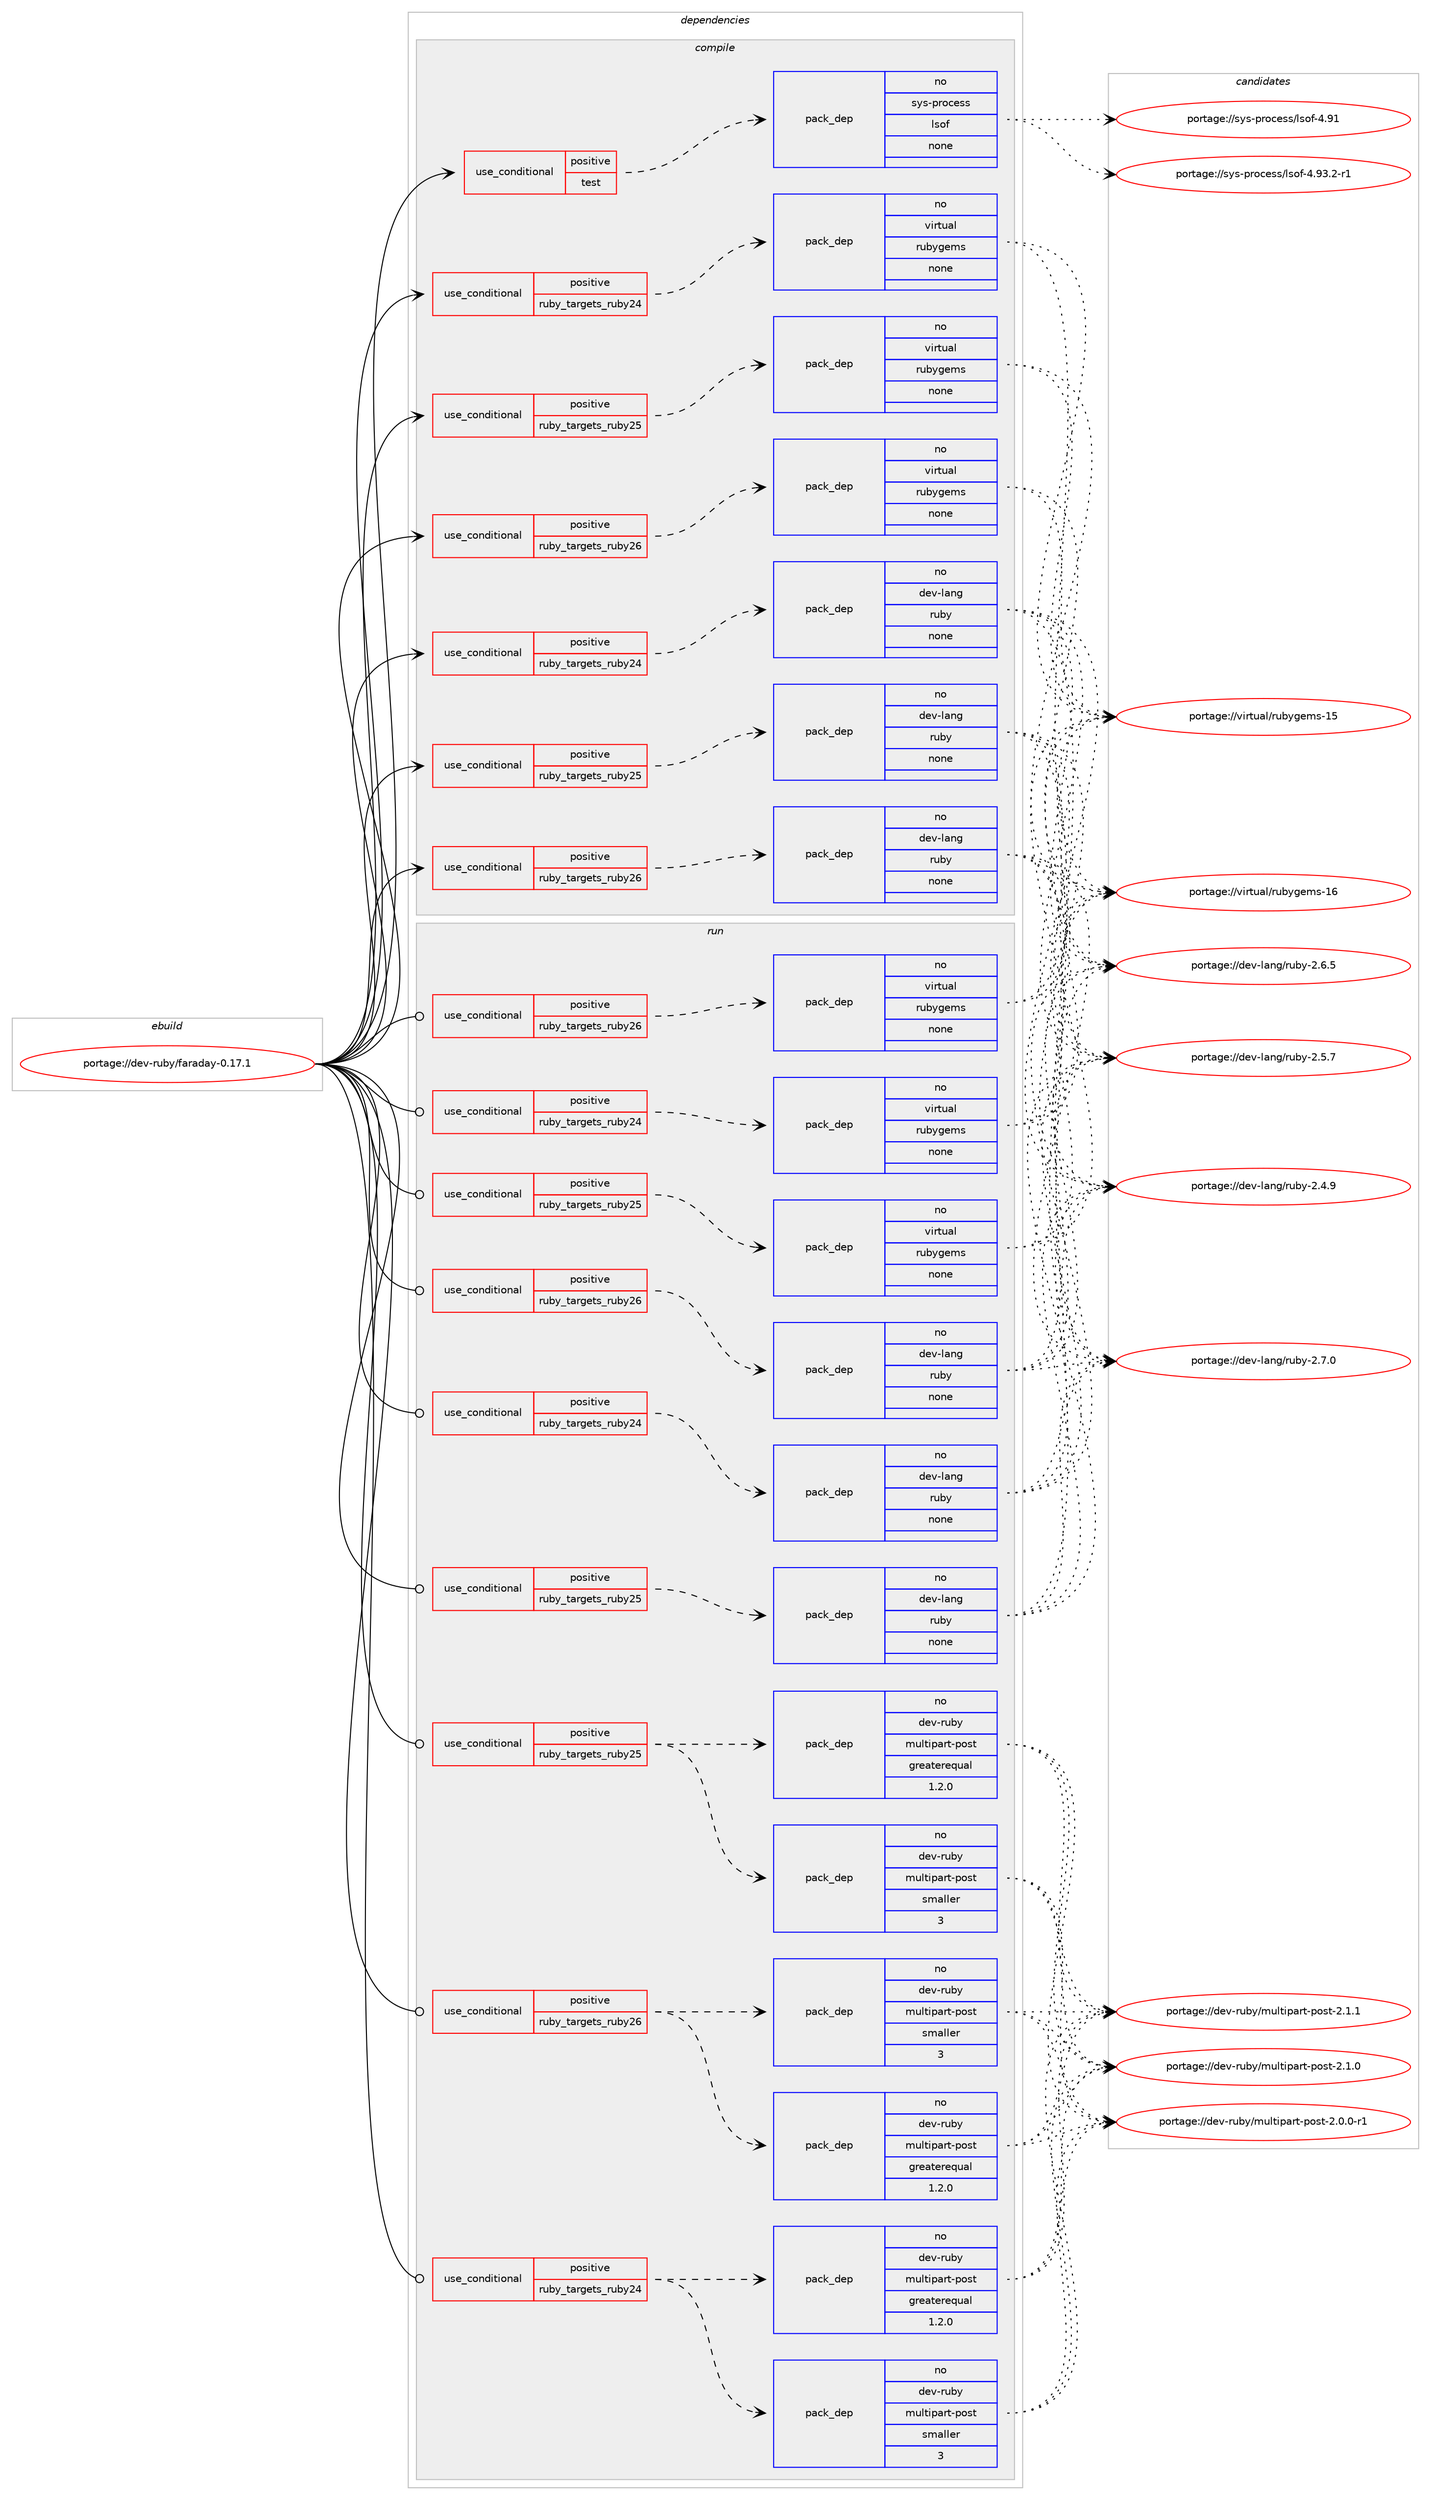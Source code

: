 digraph prolog {

# *************
# Graph options
# *************

newrank=true;
concentrate=true;
compound=true;
graph [rankdir=LR,fontname=Helvetica,fontsize=10,ranksep=1.5];#, ranksep=2.5, nodesep=0.2];
edge  [arrowhead=vee];
node  [fontname=Helvetica,fontsize=10];

# **********
# The ebuild
# **********

subgraph cluster_leftcol {
color=gray;
label=<<i>ebuild</i>>;
id [label="portage://dev-ruby/faraday-0.17.1", color=red, width=4, href="../dev-ruby/faraday-0.17.1.svg"];
}

# ****************
# The dependencies
# ****************

subgraph cluster_midcol {
color=gray;
label=<<i>dependencies</i>>;
subgraph cluster_compile {
fillcolor="#eeeeee";
style=filled;
label=<<i>compile</i>>;
subgraph cond87755 {
dependency356945 [label=<<TABLE BORDER="0" CELLBORDER="1" CELLSPACING="0" CELLPADDING="4"><TR><TD ROWSPAN="3" CELLPADDING="10">use_conditional</TD></TR><TR><TD>positive</TD></TR><TR><TD>ruby_targets_ruby24</TD></TR></TABLE>>, shape=none, color=red];
subgraph pack264377 {
dependency356946 [label=<<TABLE BORDER="0" CELLBORDER="1" CELLSPACING="0" CELLPADDING="4" WIDTH="220"><TR><TD ROWSPAN="6" CELLPADDING="30">pack_dep</TD></TR><TR><TD WIDTH="110">no</TD></TR><TR><TD>dev-lang</TD></TR><TR><TD>ruby</TD></TR><TR><TD>none</TD></TR><TR><TD></TD></TR></TABLE>>, shape=none, color=blue];
}
dependency356945:e -> dependency356946:w [weight=20,style="dashed",arrowhead="vee"];
}
id:e -> dependency356945:w [weight=20,style="solid",arrowhead="vee"];
subgraph cond87756 {
dependency356947 [label=<<TABLE BORDER="0" CELLBORDER="1" CELLSPACING="0" CELLPADDING="4"><TR><TD ROWSPAN="3" CELLPADDING="10">use_conditional</TD></TR><TR><TD>positive</TD></TR><TR><TD>ruby_targets_ruby24</TD></TR></TABLE>>, shape=none, color=red];
subgraph pack264378 {
dependency356948 [label=<<TABLE BORDER="0" CELLBORDER="1" CELLSPACING="0" CELLPADDING="4" WIDTH="220"><TR><TD ROWSPAN="6" CELLPADDING="30">pack_dep</TD></TR><TR><TD WIDTH="110">no</TD></TR><TR><TD>virtual</TD></TR><TR><TD>rubygems</TD></TR><TR><TD>none</TD></TR><TR><TD></TD></TR></TABLE>>, shape=none, color=blue];
}
dependency356947:e -> dependency356948:w [weight=20,style="dashed",arrowhead="vee"];
}
id:e -> dependency356947:w [weight=20,style="solid",arrowhead="vee"];
subgraph cond87757 {
dependency356949 [label=<<TABLE BORDER="0" CELLBORDER="1" CELLSPACING="0" CELLPADDING="4"><TR><TD ROWSPAN="3" CELLPADDING="10">use_conditional</TD></TR><TR><TD>positive</TD></TR><TR><TD>ruby_targets_ruby25</TD></TR></TABLE>>, shape=none, color=red];
subgraph pack264379 {
dependency356950 [label=<<TABLE BORDER="0" CELLBORDER="1" CELLSPACING="0" CELLPADDING="4" WIDTH="220"><TR><TD ROWSPAN="6" CELLPADDING="30">pack_dep</TD></TR><TR><TD WIDTH="110">no</TD></TR><TR><TD>dev-lang</TD></TR><TR><TD>ruby</TD></TR><TR><TD>none</TD></TR><TR><TD></TD></TR></TABLE>>, shape=none, color=blue];
}
dependency356949:e -> dependency356950:w [weight=20,style="dashed",arrowhead="vee"];
}
id:e -> dependency356949:w [weight=20,style="solid",arrowhead="vee"];
subgraph cond87758 {
dependency356951 [label=<<TABLE BORDER="0" CELLBORDER="1" CELLSPACING="0" CELLPADDING="4"><TR><TD ROWSPAN="3" CELLPADDING="10">use_conditional</TD></TR><TR><TD>positive</TD></TR><TR><TD>ruby_targets_ruby25</TD></TR></TABLE>>, shape=none, color=red];
subgraph pack264380 {
dependency356952 [label=<<TABLE BORDER="0" CELLBORDER="1" CELLSPACING="0" CELLPADDING="4" WIDTH="220"><TR><TD ROWSPAN="6" CELLPADDING="30">pack_dep</TD></TR><TR><TD WIDTH="110">no</TD></TR><TR><TD>virtual</TD></TR><TR><TD>rubygems</TD></TR><TR><TD>none</TD></TR><TR><TD></TD></TR></TABLE>>, shape=none, color=blue];
}
dependency356951:e -> dependency356952:w [weight=20,style="dashed",arrowhead="vee"];
}
id:e -> dependency356951:w [weight=20,style="solid",arrowhead="vee"];
subgraph cond87759 {
dependency356953 [label=<<TABLE BORDER="0" CELLBORDER="1" CELLSPACING="0" CELLPADDING="4"><TR><TD ROWSPAN="3" CELLPADDING="10">use_conditional</TD></TR><TR><TD>positive</TD></TR><TR><TD>ruby_targets_ruby26</TD></TR></TABLE>>, shape=none, color=red];
subgraph pack264381 {
dependency356954 [label=<<TABLE BORDER="0" CELLBORDER="1" CELLSPACING="0" CELLPADDING="4" WIDTH="220"><TR><TD ROWSPAN="6" CELLPADDING="30">pack_dep</TD></TR><TR><TD WIDTH="110">no</TD></TR><TR><TD>dev-lang</TD></TR><TR><TD>ruby</TD></TR><TR><TD>none</TD></TR><TR><TD></TD></TR></TABLE>>, shape=none, color=blue];
}
dependency356953:e -> dependency356954:w [weight=20,style="dashed",arrowhead="vee"];
}
id:e -> dependency356953:w [weight=20,style="solid",arrowhead="vee"];
subgraph cond87760 {
dependency356955 [label=<<TABLE BORDER="0" CELLBORDER="1" CELLSPACING="0" CELLPADDING="4"><TR><TD ROWSPAN="3" CELLPADDING="10">use_conditional</TD></TR><TR><TD>positive</TD></TR><TR><TD>ruby_targets_ruby26</TD></TR></TABLE>>, shape=none, color=red];
subgraph pack264382 {
dependency356956 [label=<<TABLE BORDER="0" CELLBORDER="1" CELLSPACING="0" CELLPADDING="4" WIDTH="220"><TR><TD ROWSPAN="6" CELLPADDING="30">pack_dep</TD></TR><TR><TD WIDTH="110">no</TD></TR><TR><TD>virtual</TD></TR><TR><TD>rubygems</TD></TR><TR><TD>none</TD></TR><TR><TD></TD></TR></TABLE>>, shape=none, color=blue];
}
dependency356955:e -> dependency356956:w [weight=20,style="dashed",arrowhead="vee"];
}
id:e -> dependency356955:w [weight=20,style="solid",arrowhead="vee"];
subgraph cond87761 {
dependency356957 [label=<<TABLE BORDER="0" CELLBORDER="1" CELLSPACING="0" CELLPADDING="4"><TR><TD ROWSPAN="3" CELLPADDING="10">use_conditional</TD></TR><TR><TD>positive</TD></TR><TR><TD>test</TD></TR></TABLE>>, shape=none, color=red];
subgraph pack264383 {
dependency356958 [label=<<TABLE BORDER="0" CELLBORDER="1" CELLSPACING="0" CELLPADDING="4" WIDTH="220"><TR><TD ROWSPAN="6" CELLPADDING="30">pack_dep</TD></TR><TR><TD WIDTH="110">no</TD></TR><TR><TD>sys-process</TD></TR><TR><TD>lsof</TD></TR><TR><TD>none</TD></TR><TR><TD></TD></TR></TABLE>>, shape=none, color=blue];
}
dependency356957:e -> dependency356958:w [weight=20,style="dashed",arrowhead="vee"];
}
id:e -> dependency356957:w [weight=20,style="solid",arrowhead="vee"];
}
subgraph cluster_compileandrun {
fillcolor="#eeeeee";
style=filled;
label=<<i>compile and run</i>>;
}
subgraph cluster_run {
fillcolor="#eeeeee";
style=filled;
label=<<i>run</i>>;
subgraph cond87762 {
dependency356959 [label=<<TABLE BORDER="0" CELLBORDER="1" CELLSPACING="0" CELLPADDING="4"><TR><TD ROWSPAN="3" CELLPADDING="10">use_conditional</TD></TR><TR><TD>positive</TD></TR><TR><TD>ruby_targets_ruby24</TD></TR></TABLE>>, shape=none, color=red];
subgraph pack264384 {
dependency356960 [label=<<TABLE BORDER="0" CELLBORDER="1" CELLSPACING="0" CELLPADDING="4" WIDTH="220"><TR><TD ROWSPAN="6" CELLPADDING="30">pack_dep</TD></TR><TR><TD WIDTH="110">no</TD></TR><TR><TD>dev-lang</TD></TR><TR><TD>ruby</TD></TR><TR><TD>none</TD></TR><TR><TD></TD></TR></TABLE>>, shape=none, color=blue];
}
dependency356959:e -> dependency356960:w [weight=20,style="dashed",arrowhead="vee"];
}
id:e -> dependency356959:w [weight=20,style="solid",arrowhead="odot"];
subgraph cond87763 {
dependency356961 [label=<<TABLE BORDER="0" CELLBORDER="1" CELLSPACING="0" CELLPADDING="4"><TR><TD ROWSPAN="3" CELLPADDING="10">use_conditional</TD></TR><TR><TD>positive</TD></TR><TR><TD>ruby_targets_ruby24</TD></TR></TABLE>>, shape=none, color=red];
subgraph pack264385 {
dependency356962 [label=<<TABLE BORDER="0" CELLBORDER="1" CELLSPACING="0" CELLPADDING="4" WIDTH="220"><TR><TD ROWSPAN="6" CELLPADDING="30">pack_dep</TD></TR><TR><TD WIDTH="110">no</TD></TR><TR><TD>dev-ruby</TD></TR><TR><TD>multipart-post</TD></TR><TR><TD>greaterequal</TD></TR><TR><TD>1.2.0</TD></TR></TABLE>>, shape=none, color=blue];
}
dependency356961:e -> dependency356962:w [weight=20,style="dashed",arrowhead="vee"];
subgraph pack264386 {
dependency356963 [label=<<TABLE BORDER="0" CELLBORDER="1" CELLSPACING="0" CELLPADDING="4" WIDTH="220"><TR><TD ROWSPAN="6" CELLPADDING="30">pack_dep</TD></TR><TR><TD WIDTH="110">no</TD></TR><TR><TD>dev-ruby</TD></TR><TR><TD>multipart-post</TD></TR><TR><TD>smaller</TD></TR><TR><TD>3</TD></TR></TABLE>>, shape=none, color=blue];
}
dependency356961:e -> dependency356963:w [weight=20,style="dashed",arrowhead="vee"];
}
id:e -> dependency356961:w [weight=20,style="solid",arrowhead="odot"];
subgraph cond87764 {
dependency356964 [label=<<TABLE BORDER="0" CELLBORDER="1" CELLSPACING="0" CELLPADDING="4"><TR><TD ROWSPAN="3" CELLPADDING="10">use_conditional</TD></TR><TR><TD>positive</TD></TR><TR><TD>ruby_targets_ruby24</TD></TR></TABLE>>, shape=none, color=red];
subgraph pack264387 {
dependency356965 [label=<<TABLE BORDER="0" CELLBORDER="1" CELLSPACING="0" CELLPADDING="4" WIDTH="220"><TR><TD ROWSPAN="6" CELLPADDING="30">pack_dep</TD></TR><TR><TD WIDTH="110">no</TD></TR><TR><TD>virtual</TD></TR><TR><TD>rubygems</TD></TR><TR><TD>none</TD></TR><TR><TD></TD></TR></TABLE>>, shape=none, color=blue];
}
dependency356964:e -> dependency356965:w [weight=20,style="dashed",arrowhead="vee"];
}
id:e -> dependency356964:w [weight=20,style="solid",arrowhead="odot"];
subgraph cond87765 {
dependency356966 [label=<<TABLE BORDER="0" CELLBORDER="1" CELLSPACING="0" CELLPADDING="4"><TR><TD ROWSPAN="3" CELLPADDING="10">use_conditional</TD></TR><TR><TD>positive</TD></TR><TR><TD>ruby_targets_ruby25</TD></TR></TABLE>>, shape=none, color=red];
subgraph pack264388 {
dependency356967 [label=<<TABLE BORDER="0" CELLBORDER="1" CELLSPACING="0" CELLPADDING="4" WIDTH="220"><TR><TD ROWSPAN="6" CELLPADDING="30">pack_dep</TD></TR><TR><TD WIDTH="110">no</TD></TR><TR><TD>dev-lang</TD></TR><TR><TD>ruby</TD></TR><TR><TD>none</TD></TR><TR><TD></TD></TR></TABLE>>, shape=none, color=blue];
}
dependency356966:e -> dependency356967:w [weight=20,style="dashed",arrowhead="vee"];
}
id:e -> dependency356966:w [weight=20,style="solid",arrowhead="odot"];
subgraph cond87766 {
dependency356968 [label=<<TABLE BORDER="0" CELLBORDER="1" CELLSPACING="0" CELLPADDING="4"><TR><TD ROWSPAN="3" CELLPADDING="10">use_conditional</TD></TR><TR><TD>positive</TD></TR><TR><TD>ruby_targets_ruby25</TD></TR></TABLE>>, shape=none, color=red];
subgraph pack264389 {
dependency356969 [label=<<TABLE BORDER="0" CELLBORDER="1" CELLSPACING="0" CELLPADDING="4" WIDTH="220"><TR><TD ROWSPAN="6" CELLPADDING="30">pack_dep</TD></TR><TR><TD WIDTH="110">no</TD></TR><TR><TD>dev-ruby</TD></TR><TR><TD>multipart-post</TD></TR><TR><TD>greaterequal</TD></TR><TR><TD>1.2.0</TD></TR></TABLE>>, shape=none, color=blue];
}
dependency356968:e -> dependency356969:w [weight=20,style="dashed",arrowhead="vee"];
subgraph pack264390 {
dependency356970 [label=<<TABLE BORDER="0" CELLBORDER="1" CELLSPACING="0" CELLPADDING="4" WIDTH="220"><TR><TD ROWSPAN="6" CELLPADDING="30">pack_dep</TD></TR><TR><TD WIDTH="110">no</TD></TR><TR><TD>dev-ruby</TD></TR><TR><TD>multipart-post</TD></TR><TR><TD>smaller</TD></TR><TR><TD>3</TD></TR></TABLE>>, shape=none, color=blue];
}
dependency356968:e -> dependency356970:w [weight=20,style="dashed",arrowhead="vee"];
}
id:e -> dependency356968:w [weight=20,style="solid",arrowhead="odot"];
subgraph cond87767 {
dependency356971 [label=<<TABLE BORDER="0" CELLBORDER="1" CELLSPACING="0" CELLPADDING="4"><TR><TD ROWSPAN="3" CELLPADDING="10">use_conditional</TD></TR><TR><TD>positive</TD></TR><TR><TD>ruby_targets_ruby25</TD></TR></TABLE>>, shape=none, color=red];
subgraph pack264391 {
dependency356972 [label=<<TABLE BORDER="0" CELLBORDER="1" CELLSPACING="0" CELLPADDING="4" WIDTH="220"><TR><TD ROWSPAN="6" CELLPADDING="30">pack_dep</TD></TR><TR><TD WIDTH="110">no</TD></TR><TR><TD>virtual</TD></TR><TR><TD>rubygems</TD></TR><TR><TD>none</TD></TR><TR><TD></TD></TR></TABLE>>, shape=none, color=blue];
}
dependency356971:e -> dependency356972:w [weight=20,style="dashed",arrowhead="vee"];
}
id:e -> dependency356971:w [weight=20,style="solid",arrowhead="odot"];
subgraph cond87768 {
dependency356973 [label=<<TABLE BORDER="0" CELLBORDER="1" CELLSPACING="0" CELLPADDING="4"><TR><TD ROWSPAN="3" CELLPADDING="10">use_conditional</TD></TR><TR><TD>positive</TD></TR><TR><TD>ruby_targets_ruby26</TD></TR></TABLE>>, shape=none, color=red];
subgraph pack264392 {
dependency356974 [label=<<TABLE BORDER="0" CELLBORDER="1" CELLSPACING="0" CELLPADDING="4" WIDTH="220"><TR><TD ROWSPAN="6" CELLPADDING="30">pack_dep</TD></TR><TR><TD WIDTH="110">no</TD></TR><TR><TD>dev-lang</TD></TR><TR><TD>ruby</TD></TR><TR><TD>none</TD></TR><TR><TD></TD></TR></TABLE>>, shape=none, color=blue];
}
dependency356973:e -> dependency356974:w [weight=20,style="dashed",arrowhead="vee"];
}
id:e -> dependency356973:w [weight=20,style="solid",arrowhead="odot"];
subgraph cond87769 {
dependency356975 [label=<<TABLE BORDER="0" CELLBORDER="1" CELLSPACING="0" CELLPADDING="4"><TR><TD ROWSPAN="3" CELLPADDING="10">use_conditional</TD></TR><TR><TD>positive</TD></TR><TR><TD>ruby_targets_ruby26</TD></TR></TABLE>>, shape=none, color=red];
subgraph pack264393 {
dependency356976 [label=<<TABLE BORDER="0" CELLBORDER="1" CELLSPACING="0" CELLPADDING="4" WIDTH="220"><TR><TD ROWSPAN="6" CELLPADDING="30">pack_dep</TD></TR><TR><TD WIDTH="110">no</TD></TR><TR><TD>dev-ruby</TD></TR><TR><TD>multipart-post</TD></TR><TR><TD>greaterequal</TD></TR><TR><TD>1.2.0</TD></TR></TABLE>>, shape=none, color=blue];
}
dependency356975:e -> dependency356976:w [weight=20,style="dashed",arrowhead="vee"];
subgraph pack264394 {
dependency356977 [label=<<TABLE BORDER="0" CELLBORDER="1" CELLSPACING="0" CELLPADDING="4" WIDTH="220"><TR><TD ROWSPAN="6" CELLPADDING="30">pack_dep</TD></TR><TR><TD WIDTH="110">no</TD></TR><TR><TD>dev-ruby</TD></TR><TR><TD>multipart-post</TD></TR><TR><TD>smaller</TD></TR><TR><TD>3</TD></TR></TABLE>>, shape=none, color=blue];
}
dependency356975:e -> dependency356977:w [weight=20,style="dashed",arrowhead="vee"];
}
id:e -> dependency356975:w [weight=20,style="solid",arrowhead="odot"];
subgraph cond87770 {
dependency356978 [label=<<TABLE BORDER="0" CELLBORDER="1" CELLSPACING="0" CELLPADDING="4"><TR><TD ROWSPAN="3" CELLPADDING="10">use_conditional</TD></TR><TR><TD>positive</TD></TR><TR><TD>ruby_targets_ruby26</TD></TR></TABLE>>, shape=none, color=red];
subgraph pack264395 {
dependency356979 [label=<<TABLE BORDER="0" CELLBORDER="1" CELLSPACING="0" CELLPADDING="4" WIDTH="220"><TR><TD ROWSPAN="6" CELLPADDING="30">pack_dep</TD></TR><TR><TD WIDTH="110">no</TD></TR><TR><TD>virtual</TD></TR><TR><TD>rubygems</TD></TR><TR><TD>none</TD></TR><TR><TD></TD></TR></TABLE>>, shape=none, color=blue];
}
dependency356978:e -> dependency356979:w [weight=20,style="dashed",arrowhead="vee"];
}
id:e -> dependency356978:w [weight=20,style="solid",arrowhead="odot"];
}
}

# **************
# The candidates
# **************

subgraph cluster_choices {
rank=same;
color=gray;
label=<<i>candidates</i>>;

subgraph choice264377 {
color=black;
nodesep=1;
choice10010111845108971101034711411798121455046554648 [label="portage://dev-lang/ruby-2.7.0", color=red, width=4,href="../dev-lang/ruby-2.7.0.svg"];
choice10010111845108971101034711411798121455046544653 [label="portage://dev-lang/ruby-2.6.5", color=red, width=4,href="../dev-lang/ruby-2.6.5.svg"];
choice10010111845108971101034711411798121455046534655 [label="portage://dev-lang/ruby-2.5.7", color=red, width=4,href="../dev-lang/ruby-2.5.7.svg"];
choice10010111845108971101034711411798121455046524657 [label="portage://dev-lang/ruby-2.4.9", color=red, width=4,href="../dev-lang/ruby-2.4.9.svg"];
dependency356946:e -> choice10010111845108971101034711411798121455046554648:w [style=dotted,weight="100"];
dependency356946:e -> choice10010111845108971101034711411798121455046544653:w [style=dotted,weight="100"];
dependency356946:e -> choice10010111845108971101034711411798121455046534655:w [style=dotted,weight="100"];
dependency356946:e -> choice10010111845108971101034711411798121455046524657:w [style=dotted,weight="100"];
}
subgraph choice264378 {
color=black;
nodesep=1;
choice118105114116117971084711411798121103101109115454954 [label="portage://virtual/rubygems-16", color=red, width=4,href="../virtual/rubygems-16.svg"];
choice118105114116117971084711411798121103101109115454953 [label="portage://virtual/rubygems-15", color=red, width=4,href="../virtual/rubygems-15.svg"];
dependency356948:e -> choice118105114116117971084711411798121103101109115454954:w [style=dotted,weight="100"];
dependency356948:e -> choice118105114116117971084711411798121103101109115454953:w [style=dotted,weight="100"];
}
subgraph choice264379 {
color=black;
nodesep=1;
choice10010111845108971101034711411798121455046554648 [label="portage://dev-lang/ruby-2.7.0", color=red, width=4,href="../dev-lang/ruby-2.7.0.svg"];
choice10010111845108971101034711411798121455046544653 [label="portage://dev-lang/ruby-2.6.5", color=red, width=4,href="../dev-lang/ruby-2.6.5.svg"];
choice10010111845108971101034711411798121455046534655 [label="portage://dev-lang/ruby-2.5.7", color=red, width=4,href="../dev-lang/ruby-2.5.7.svg"];
choice10010111845108971101034711411798121455046524657 [label="portage://dev-lang/ruby-2.4.9", color=red, width=4,href="../dev-lang/ruby-2.4.9.svg"];
dependency356950:e -> choice10010111845108971101034711411798121455046554648:w [style=dotted,weight="100"];
dependency356950:e -> choice10010111845108971101034711411798121455046544653:w [style=dotted,weight="100"];
dependency356950:e -> choice10010111845108971101034711411798121455046534655:w [style=dotted,weight="100"];
dependency356950:e -> choice10010111845108971101034711411798121455046524657:w [style=dotted,weight="100"];
}
subgraph choice264380 {
color=black;
nodesep=1;
choice118105114116117971084711411798121103101109115454954 [label="portage://virtual/rubygems-16", color=red, width=4,href="../virtual/rubygems-16.svg"];
choice118105114116117971084711411798121103101109115454953 [label="portage://virtual/rubygems-15", color=red, width=4,href="../virtual/rubygems-15.svg"];
dependency356952:e -> choice118105114116117971084711411798121103101109115454954:w [style=dotted,weight="100"];
dependency356952:e -> choice118105114116117971084711411798121103101109115454953:w [style=dotted,weight="100"];
}
subgraph choice264381 {
color=black;
nodesep=1;
choice10010111845108971101034711411798121455046554648 [label="portage://dev-lang/ruby-2.7.0", color=red, width=4,href="../dev-lang/ruby-2.7.0.svg"];
choice10010111845108971101034711411798121455046544653 [label="portage://dev-lang/ruby-2.6.5", color=red, width=4,href="../dev-lang/ruby-2.6.5.svg"];
choice10010111845108971101034711411798121455046534655 [label="portage://dev-lang/ruby-2.5.7", color=red, width=4,href="../dev-lang/ruby-2.5.7.svg"];
choice10010111845108971101034711411798121455046524657 [label="portage://dev-lang/ruby-2.4.9", color=red, width=4,href="../dev-lang/ruby-2.4.9.svg"];
dependency356954:e -> choice10010111845108971101034711411798121455046554648:w [style=dotted,weight="100"];
dependency356954:e -> choice10010111845108971101034711411798121455046544653:w [style=dotted,weight="100"];
dependency356954:e -> choice10010111845108971101034711411798121455046534655:w [style=dotted,weight="100"];
dependency356954:e -> choice10010111845108971101034711411798121455046524657:w [style=dotted,weight="100"];
}
subgraph choice264382 {
color=black;
nodesep=1;
choice118105114116117971084711411798121103101109115454954 [label="portage://virtual/rubygems-16", color=red, width=4,href="../virtual/rubygems-16.svg"];
choice118105114116117971084711411798121103101109115454953 [label="portage://virtual/rubygems-15", color=red, width=4,href="../virtual/rubygems-15.svg"];
dependency356956:e -> choice118105114116117971084711411798121103101109115454954:w [style=dotted,weight="100"];
dependency356956:e -> choice118105114116117971084711411798121103101109115454953:w [style=dotted,weight="100"];
}
subgraph choice264383 {
color=black;
nodesep=1;
choice115121115451121141119910111511547108115111102455246575146504511449 [label="portage://sys-process/lsof-4.93.2-r1", color=red, width=4,href="../sys-process/lsof-4.93.2-r1.svg"];
choice1151211154511211411199101115115471081151111024552465749 [label="portage://sys-process/lsof-4.91", color=red, width=4,href="../sys-process/lsof-4.91.svg"];
dependency356958:e -> choice115121115451121141119910111511547108115111102455246575146504511449:w [style=dotted,weight="100"];
dependency356958:e -> choice1151211154511211411199101115115471081151111024552465749:w [style=dotted,weight="100"];
}
subgraph choice264384 {
color=black;
nodesep=1;
choice10010111845108971101034711411798121455046554648 [label="portage://dev-lang/ruby-2.7.0", color=red, width=4,href="../dev-lang/ruby-2.7.0.svg"];
choice10010111845108971101034711411798121455046544653 [label="portage://dev-lang/ruby-2.6.5", color=red, width=4,href="../dev-lang/ruby-2.6.5.svg"];
choice10010111845108971101034711411798121455046534655 [label="portage://dev-lang/ruby-2.5.7", color=red, width=4,href="../dev-lang/ruby-2.5.7.svg"];
choice10010111845108971101034711411798121455046524657 [label="portage://dev-lang/ruby-2.4.9", color=red, width=4,href="../dev-lang/ruby-2.4.9.svg"];
dependency356960:e -> choice10010111845108971101034711411798121455046554648:w [style=dotted,weight="100"];
dependency356960:e -> choice10010111845108971101034711411798121455046544653:w [style=dotted,weight="100"];
dependency356960:e -> choice10010111845108971101034711411798121455046534655:w [style=dotted,weight="100"];
dependency356960:e -> choice10010111845108971101034711411798121455046524657:w [style=dotted,weight="100"];
}
subgraph choice264385 {
color=black;
nodesep=1;
choice1001011184511411798121471091171081161051129711411645112111115116455046494649 [label="portage://dev-ruby/multipart-post-2.1.1", color=red, width=4,href="../dev-ruby/multipart-post-2.1.1.svg"];
choice1001011184511411798121471091171081161051129711411645112111115116455046494648 [label="portage://dev-ruby/multipart-post-2.1.0", color=red, width=4,href="../dev-ruby/multipart-post-2.1.0.svg"];
choice10010111845114117981214710911710811610511297114116451121111151164550464846484511449 [label="portage://dev-ruby/multipart-post-2.0.0-r1", color=red, width=4,href="../dev-ruby/multipart-post-2.0.0-r1.svg"];
dependency356962:e -> choice1001011184511411798121471091171081161051129711411645112111115116455046494649:w [style=dotted,weight="100"];
dependency356962:e -> choice1001011184511411798121471091171081161051129711411645112111115116455046494648:w [style=dotted,weight="100"];
dependency356962:e -> choice10010111845114117981214710911710811610511297114116451121111151164550464846484511449:w [style=dotted,weight="100"];
}
subgraph choice264386 {
color=black;
nodesep=1;
choice1001011184511411798121471091171081161051129711411645112111115116455046494649 [label="portage://dev-ruby/multipart-post-2.1.1", color=red, width=4,href="../dev-ruby/multipart-post-2.1.1.svg"];
choice1001011184511411798121471091171081161051129711411645112111115116455046494648 [label="portage://dev-ruby/multipart-post-2.1.0", color=red, width=4,href="../dev-ruby/multipart-post-2.1.0.svg"];
choice10010111845114117981214710911710811610511297114116451121111151164550464846484511449 [label="portage://dev-ruby/multipart-post-2.0.0-r1", color=red, width=4,href="../dev-ruby/multipart-post-2.0.0-r1.svg"];
dependency356963:e -> choice1001011184511411798121471091171081161051129711411645112111115116455046494649:w [style=dotted,weight="100"];
dependency356963:e -> choice1001011184511411798121471091171081161051129711411645112111115116455046494648:w [style=dotted,weight="100"];
dependency356963:e -> choice10010111845114117981214710911710811610511297114116451121111151164550464846484511449:w [style=dotted,weight="100"];
}
subgraph choice264387 {
color=black;
nodesep=1;
choice118105114116117971084711411798121103101109115454954 [label="portage://virtual/rubygems-16", color=red, width=4,href="../virtual/rubygems-16.svg"];
choice118105114116117971084711411798121103101109115454953 [label="portage://virtual/rubygems-15", color=red, width=4,href="../virtual/rubygems-15.svg"];
dependency356965:e -> choice118105114116117971084711411798121103101109115454954:w [style=dotted,weight="100"];
dependency356965:e -> choice118105114116117971084711411798121103101109115454953:w [style=dotted,weight="100"];
}
subgraph choice264388 {
color=black;
nodesep=1;
choice10010111845108971101034711411798121455046554648 [label="portage://dev-lang/ruby-2.7.0", color=red, width=4,href="../dev-lang/ruby-2.7.0.svg"];
choice10010111845108971101034711411798121455046544653 [label="portage://dev-lang/ruby-2.6.5", color=red, width=4,href="../dev-lang/ruby-2.6.5.svg"];
choice10010111845108971101034711411798121455046534655 [label="portage://dev-lang/ruby-2.5.7", color=red, width=4,href="../dev-lang/ruby-2.5.7.svg"];
choice10010111845108971101034711411798121455046524657 [label="portage://dev-lang/ruby-2.4.9", color=red, width=4,href="../dev-lang/ruby-2.4.9.svg"];
dependency356967:e -> choice10010111845108971101034711411798121455046554648:w [style=dotted,weight="100"];
dependency356967:e -> choice10010111845108971101034711411798121455046544653:w [style=dotted,weight="100"];
dependency356967:e -> choice10010111845108971101034711411798121455046534655:w [style=dotted,weight="100"];
dependency356967:e -> choice10010111845108971101034711411798121455046524657:w [style=dotted,weight="100"];
}
subgraph choice264389 {
color=black;
nodesep=1;
choice1001011184511411798121471091171081161051129711411645112111115116455046494649 [label="portage://dev-ruby/multipart-post-2.1.1", color=red, width=4,href="../dev-ruby/multipart-post-2.1.1.svg"];
choice1001011184511411798121471091171081161051129711411645112111115116455046494648 [label="portage://dev-ruby/multipart-post-2.1.0", color=red, width=4,href="../dev-ruby/multipart-post-2.1.0.svg"];
choice10010111845114117981214710911710811610511297114116451121111151164550464846484511449 [label="portage://dev-ruby/multipart-post-2.0.0-r1", color=red, width=4,href="../dev-ruby/multipart-post-2.0.0-r1.svg"];
dependency356969:e -> choice1001011184511411798121471091171081161051129711411645112111115116455046494649:w [style=dotted,weight="100"];
dependency356969:e -> choice1001011184511411798121471091171081161051129711411645112111115116455046494648:w [style=dotted,weight="100"];
dependency356969:e -> choice10010111845114117981214710911710811610511297114116451121111151164550464846484511449:w [style=dotted,weight="100"];
}
subgraph choice264390 {
color=black;
nodesep=1;
choice1001011184511411798121471091171081161051129711411645112111115116455046494649 [label="portage://dev-ruby/multipart-post-2.1.1", color=red, width=4,href="../dev-ruby/multipart-post-2.1.1.svg"];
choice1001011184511411798121471091171081161051129711411645112111115116455046494648 [label="portage://dev-ruby/multipart-post-2.1.0", color=red, width=4,href="../dev-ruby/multipart-post-2.1.0.svg"];
choice10010111845114117981214710911710811610511297114116451121111151164550464846484511449 [label="portage://dev-ruby/multipart-post-2.0.0-r1", color=red, width=4,href="../dev-ruby/multipart-post-2.0.0-r1.svg"];
dependency356970:e -> choice1001011184511411798121471091171081161051129711411645112111115116455046494649:w [style=dotted,weight="100"];
dependency356970:e -> choice1001011184511411798121471091171081161051129711411645112111115116455046494648:w [style=dotted,weight="100"];
dependency356970:e -> choice10010111845114117981214710911710811610511297114116451121111151164550464846484511449:w [style=dotted,weight="100"];
}
subgraph choice264391 {
color=black;
nodesep=1;
choice118105114116117971084711411798121103101109115454954 [label="portage://virtual/rubygems-16", color=red, width=4,href="../virtual/rubygems-16.svg"];
choice118105114116117971084711411798121103101109115454953 [label="portage://virtual/rubygems-15", color=red, width=4,href="../virtual/rubygems-15.svg"];
dependency356972:e -> choice118105114116117971084711411798121103101109115454954:w [style=dotted,weight="100"];
dependency356972:e -> choice118105114116117971084711411798121103101109115454953:w [style=dotted,weight="100"];
}
subgraph choice264392 {
color=black;
nodesep=1;
choice10010111845108971101034711411798121455046554648 [label="portage://dev-lang/ruby-2.7.0", color=red, width=4,href="../dev-lang/ruby-2.7.0.svg"];
choice10010111845108971101034711411798121455046544653 [label="portage://dev-lang/ruby-2.6.5", color=red, width=4,href="../dev-lang/ruby-2.6.5.svg"];
choice10010111845108971101034711411798121455046534655 [label="portage://dev-lang/ruby-2.5.7", color=red, width=4,href="../dev-lang/ruby-2.5.7.svg"];
choice10010111845108971101034711411798121455046524657 [label="portage://dev-lang/ruby-2.4.9", color=red, width=4,href="../dev-lang/ruby-2.4.9.svg"];
dependency356974:e -> choice10010111845108971101034711411798121455046554648:w [style=dotted,weight="100"];
dependency356974:e -> choice10010111845108971101034711411798121455046544653:w [style=dotted,weight="100"];
dependency356974:e -> choice10010111845108971101034711411798121455046534655:w [style=dotted,weight="100"];
dependency356974:e -> choice10010111845108971101034711411798121455046524657:w [style=dotted,weight="100"];
}
subgraph choice264393 {
color=black;
nodesep=1;
choice1001011184511411798121471091171081161051129711411645112111115116455046494649 [label="portage://dev-ruby/multipart-post-2.1.1", color=red, width=4,href="../dev-ruby/multipart-post-2.1.1.svg"];
choice1001011184511411798121471091171081161051129711411645112111115116455046494648 [label="portage://dev-ruby/multipart-post-2.1.0", color=red, width=4,href="../dev-ruby/multipart-post-2.1.0.svg"];
choice10010111845114117981214710911710811610511297114116451121111151164550464846484511449 [label="portage://dev-ruby/multipart-post-2.0.0-r1", color=red, width=4,href="../dev-ruby/multipart-post-2.0.0-r1.svg"];
dependency356976:e -> choice1001011184511411798121471091171081161051129711411645112111115116455046494649:w [style=dotted,weight="100"];
dependency356976:e -> choice1001011184511411798121471091171081161051129711411645112111115116455046494648:w [style=dotted,weight="100"];
dependency356976:e -> choice10010111845114117981214710911710811610511297114116451121111151164550464846484511449:w [style=dotted,weight="100"];
}
subgraph choice264394 {
color=black;
nodesep=1;
choice1001011184511411798121471091171081161051129711411645112111115116455046494649 [label="portage://dev-ruby/multipart-post-2.1.1", color=red, width=4,href="../dev-ruby/multipart-post-2.1.1.svg"];
choice1001011184511411798121471091171081161051129711411645112111115116455046494648 [label="portage://dev-ruby/multipart-post-2.1.0", color=red, width=4,href="../dev-ruby/multipart-post-2.1.0.svg"];
choice10010111845114117981214710911710811610511297114116451121111151164550464846484511449 [label="portage://dev-ruby/multipart-post-2.0.0-r1", color=red, width=4,href="../dev-ruby/multipart-post-2.0.0-r1.svg"];
dependency356977:e -> choice1001011184511411798121471091171081161051129711411645112111115116455046494649:w [style=dotted,weight="100"];
dependency356977:e -> choice1001011184511411798121471091171081161051129711411645112111115116455046494648:w [style=dotted,weight="100"];
dependency356977:e -> choice10010111845114117981214710911710811610511297114116451121111151164550464846484511449:w [style=dotted,weight="100"];
}
subgraph choice264395 {
color=black;
nodesep=1;
choice118105114116117971084711411798121103101109115454954 [label="portage://virtual/rubygems-16", color=red, width=4,href="../virtual/rubygems-16.svg"];
choice118105114116117971084711411798121103101109115454953 [label="portage://virtual/rubygems-15", color=red, width=4,href="../virtual/rubygems-15.svg"];
dependency356979:e -> choice118105114116117971084711411798121103101109115454954:w [style=dotted,weight="100"];
dependency356979:e -> choice118105114116117971084711411798121103101109115454953:w [style=dotted,weight="100"];
}
}

}
